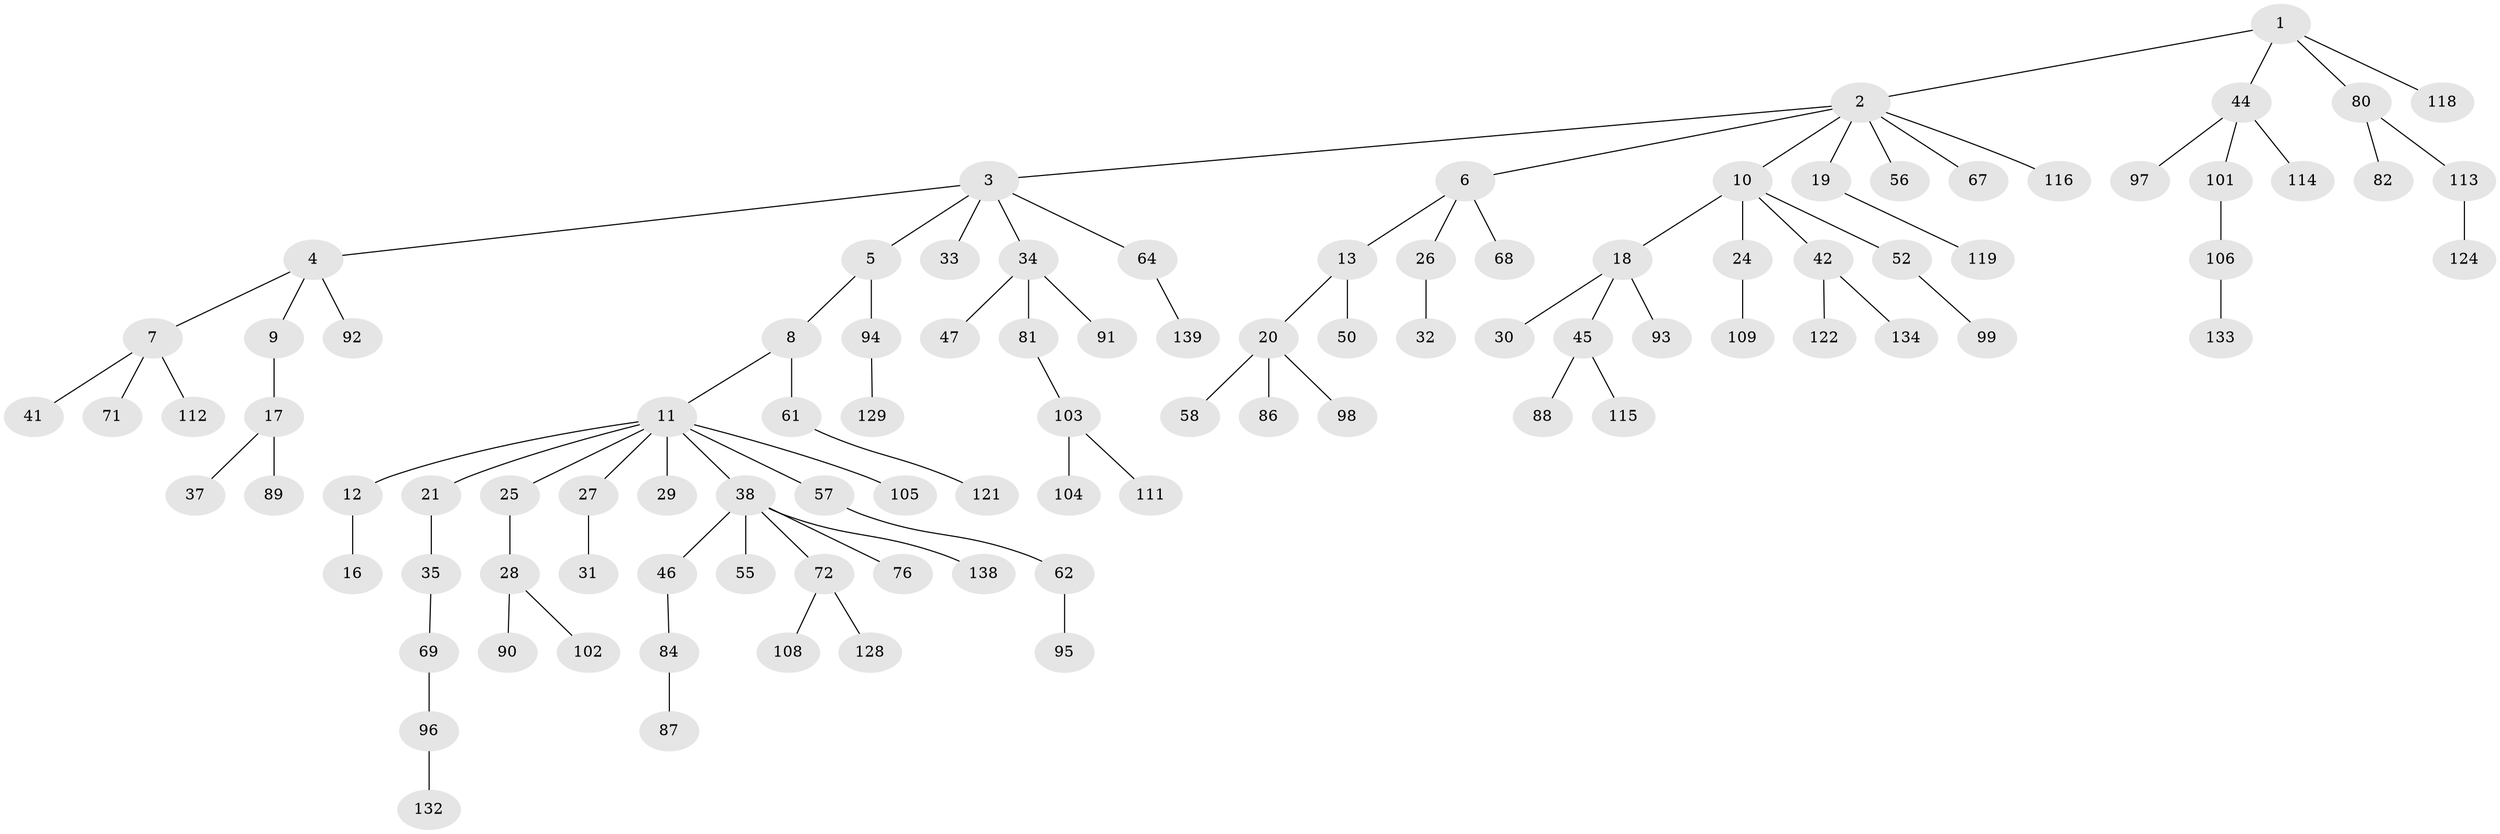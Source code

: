 // original degree distribution, {3: 0.17985611510791366, 8: 0.007194244604316547, 7: 0.007194244604316547, 4: 0.04316546762589928, 2: 0.2517985611510791, 6: 0.007194244604316547, 5: 0.02877697841726619, 1: 0.4748201438848921}
// Generated by graph-tools (version 1.1) at 2025/11/02/27/25 16:11:25]
// undirected, 98 vertices, 97 edges
graph export_dot {
graph [start="1"]
  node [color=gray90,style=filled];
  1 [super="+40"];
  2 [super="+77"];
  3 [super="+66"];
  4;
  5 [super="+85"];
  6 [super="+65"];
  7 [super="+14"];
  8;
  9;
  10 [super="+39"];
  11 [super="+22"];
  12 [super="+15"];
  13;
  16 [super="+53"];
  17 [super="+63"];
  18 [super="+43"];
  19 [super="+75"];
  20 [super="+23"];
  21 [super="+130"];
  24;
  25 [super="+73"];
  26;
  27 [super="+78"];
  28 [super="+36"];
  29 [super="+51"];
  30;
  31;
  32;
  33 [super="+60"];
  34 [super="+48"];
  35 [super="+49"];
  37;
  38 [super="+54"];
  41;
  42 [super="+117"];
  44 [super="+135"];
  45 [super="+100"];
  46 [super="+137"];
  47;
  50 [super="+59"];
  52;
  55 [super="+127"];
  56 [super="+125"];
  57 [super="+74"];
  58;
  61;
  62 [super="+70"];
  64;
  67;
  68 [super="+79"];
  69;
  71;
  72;
  76 [super="+126"];
  80 [super="+83"];
  81 [super="+107"];
  82;
  84;
  86;
  87;
  88;
  89;
  90;
  91;
  92;
  93;
  94;
  95;
  96;
  97;
  98 [super="+123"];
  99 [super="+120"];
  101;
  102 [super="+136"];
  103;
  104;
  105;
  106 [super="+110"];
  108 [super="+131"];
  109;
  111;
  112;
  113;
  114;
  115;
  116;
  118;
  119;
  121;
  122;
  124;
  128;
  129;
  132;
  133;
  134;
  138;
  139;
  1 -- 2;
  1 -- 118;
  1 -- 80;
  1 -- 44;
  2 -- 3;
  2 -- 6;
  2 -- 10;
  2 -- 19;
  2 -- 56;
  2 -- 67;
  2 -- 116;
  3 -- 4;
  3 -- 5;
  3 -- 33;
  3 -- 34;
  3 -- 64;
  4 -- 7;
  4 -- 9;
  4 -- 92;
  5 -- 8;
  5 -- 94;
  6 -- 13;
  6 -- 26;
  6 -- 68;
  7 -- 41;
  7 -- 71;
  7 -- 112;
  8 -- 11;
  8 -- 61;
  9 -- 17;
  10 -- 18;
  10 -- 24;
  10 -- 42;
  10 -- 52;
  11 -- 12;
  11 -- 21;
  11 -- 27;
  11 -- 105;
  11 -- 38;
  11 -- 25;
  11 -- 29;
  11 -- 57;
  12 -- 16;
  13 -- 20;
  13 -- 50;
  17 -- 37;
  17 -- 89;
  18 -- 30;
  18 -- 45;
  18 -- 93;
  19 -- 119;
  20 -- 98;
  20 -- 58;
  20 -- 86;
  21 -- 35;
  24 -- 109;
  25 -- 28;
  26 -- 32;
  27 -- 31;
  28 -- 90;
  28 -- 102;
  34 -- 47;
  34 -- 81;
  34 -- 91;
  35 -- 69;
  38 -- 46;
  38 -- 72;
  38 -- 138;
  38 -- 76;
  38 -- 55;
  42 -- 122;
  42 -- 134;
  44 -- 97;
  44 -- 101;
  44 -- 114;
  45 -- 88;
  45 -- 115;
  46 -- 84;
  52 -- 99;
  57 -- 62;
  61 -- 121;
  62 -- 95;
  64 -- 139;
  69 -- 96;
  72 -- 108;
  72 -- 128;
  80 -- 82;
  80 -- 113;
  81 -- 103;
  84 -- 87;
  94 -- 129;
  96 -- 132;
  101 -- 106;
  103 -- 104;
  103 -- 111;
  106 -- 133;
  113 -- 124;
}
